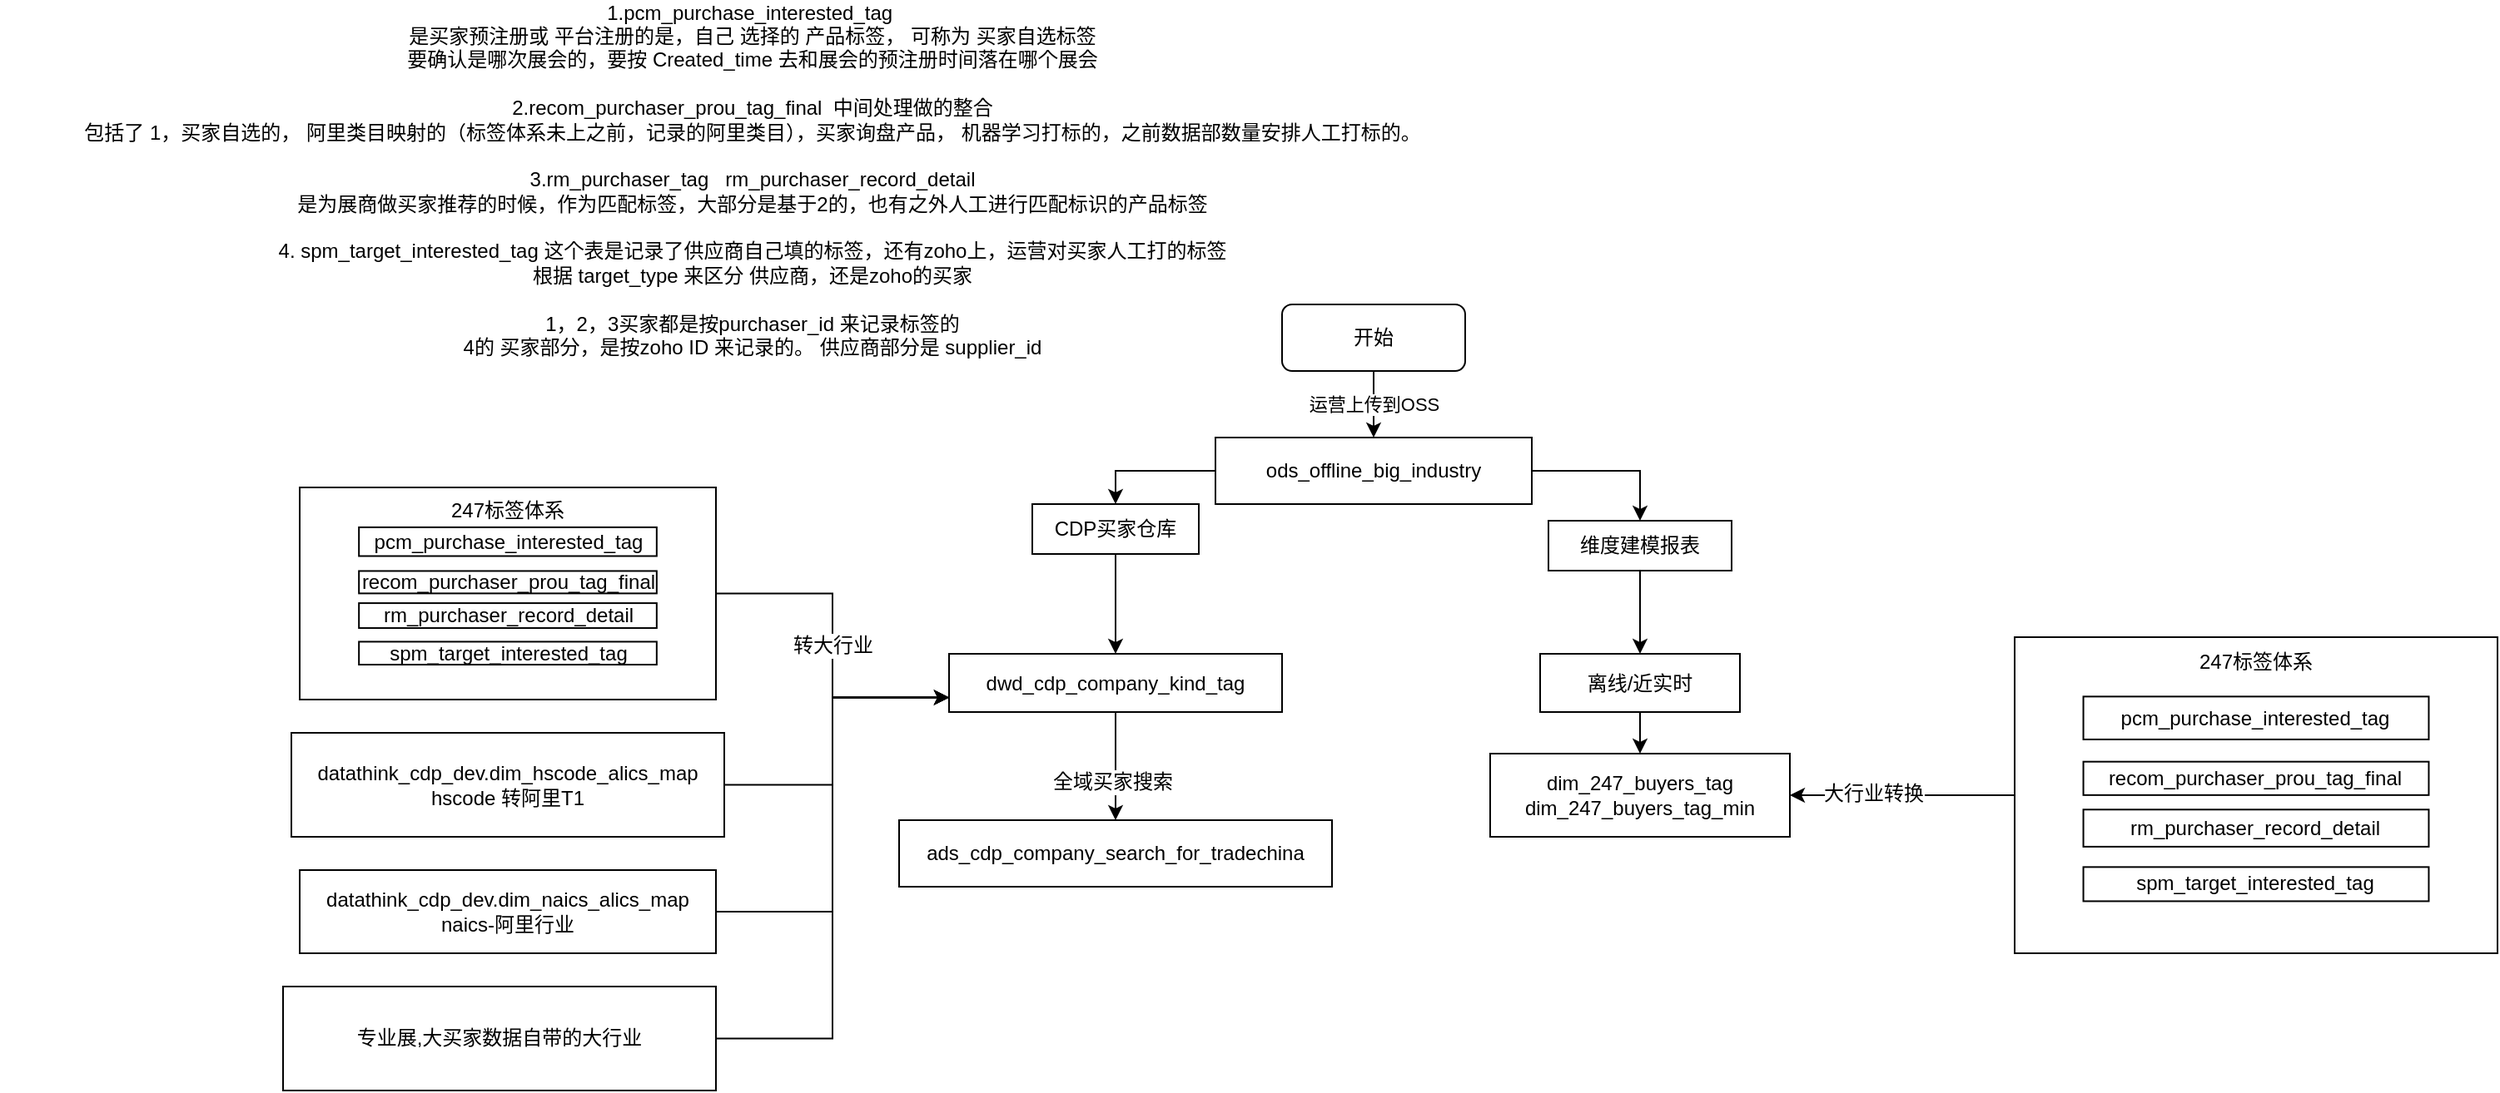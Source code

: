 <mxfile version="20.8.16" type="github">
  <diagram name="第 1 页" id="B3u7i0iakRDpiP1eP3sG">
    <mxGraphModel dx="2261" dy="1965" grid="1" gridSize="10" guides="1" tooltips="1" connect="1" arrows="1" fold="1" page="1" pageScale="1" pageWidth="827" pageHeight="1169" math="0" shadow="0">
      <root>
        <mxCell id="0" />
        <mxCell id="1" parent="0" />
        <mxCell id="-iG656EBkBJgbwyvgkrw-10" value="运营上传到OSS" style="edgeStyle=orthogonalEdgeStyle;rounded=0;orthogonalLoop=1;jettySize=auto;html=1;" parent="1" source="-iG656EBkBJgbwyvgkrw-8" target="-iG656EBkBJgbwyvgkrw-9" edge="1">
          <mxGeometry relative="1" as="geometry" />
        </mxCell>
        <mxCell id="-iG656EBkBJgbwyvgkrw-8" value="开始" style="rounded=1;whiteSpace=wrap;html=1;" parent="1" vertex="1">
          <mxGeometry x="30" y="50" width="110" height="40" as="geometry" />
        </mxCell>
        <mxCell id="-iG656EBkBJgbwyvgkrw-13" style="edgeStyle=orthogonalEdgeStyle;rounded=0;orthogonalLoop=1;jettySize=auto;html=1;entryX=0.5;entryY=0;entryDx=0;entryDy=0;" parent="1" source="-iG656EBkBJgbwyvgkrw-9" target="-iG656EBkBJgbwyvgkrw-11" edge="1">
          <mxGeometry relative="1" as="geometry" />
        </mxCell>
        <mxCell id="-iG656EBkBJgbwyvgkrw-14" style="edgeStyle=orthogonalEdgeStyle;rounded=0;orthogonalLoop=1;jettySize=auto;html=1;entryX=0.5;entryY=0;entryDx=0;entryDy=0;" parent="1" source="-iG656EBkBJgbwyvgkrw-9" target="-iG656EBkBJgbwyvgkrw-12" edge="1">
          <mxGeometry relative="1" as="geometry" />
        </mxCell>
        <mxCell id="-iG656EBkBJgbwyvgkrw-9" value="ods_offline_big_industry" style="rounded=0;whiteSpace=wrap;html=1;" parent="1" vertex="1">
          <mxGeometry x="-10" y="130" width="190" height="40" as="geometry" />
        </mxCell>
        <mxCell id="-iG656EBkBJgbwyvgkrw-63" value="" style="edgeStyle=orthogonalEdgeStyle;rounded=0;orthogonalLoop=1;jettySize=auto;html=1;fontFamily=Helvetica;fontSize=12;fontColor=default;" parent="1" source="-iG656EBkBJgbwyvgkrw-11" target="-iG656EBkBJgbwyvgkrw-62" edge="1">
          <mxGeometry relative="1" as="geometry" />
        </mxCell>
        <mxCell id="-iG656EBkBJgbwyvgkrw-11" value="CDP买家仓库" style="whiteSpace=wrap;html=1;rounded=0;" parent="1" vertex="1">
          <mxGeometry x="-120" y="170" width="100" height="30" as="geometry" />
        </mxCell>
        <mxCell id="-iG656EBkBJgbwyvgkrw-46" style="edgeStyle=orthogonalEdgeStyle;rounded=0;orthogonalLoop=1;jettySize=auto;html=1;fontFamily=Helvetica;fontSize=12;fontColor=default;" parent="1" source="-iG656EBkBJgbwyvgkrw-12" target="-iG656EBkBJgbwyvgkrw-18" edge="1">
          <mxGeometry relative="1" as="geometry" />
        </mxCell>
        <mxCell id="-iG656EBkBJgbwyvgkrw-12" value="维度建模报表" style="whiteSpace=wrap;html=1;rounded=0;" parent="1" vertex="1">
          <mxGeometry x="190" y="180" width="110" height="30" as="geometry" />
        </mxCell>
        <mxCell id="-iG656EBkBJgbwyvgkrw-22" value="" style="edgeStyle=orthogonalEdgeStyle;rounded=0;orthogonalLoop=1;jettySize=auto;html=1;" parent="1" source="-iG656EBkBJgbwyvgkrw-18" target="-iG656EBkBJgbwyvgkrw-21" edge="1">
          <mxGeometry relative="1" as="geometry" />
        </mxCell>
        <mxCell id="-iG656EBkBJgbwyvgkrw-18" value="离线/近实时" style="whiteSpace=wrap;html=1;rounded=0;" parent="1" vertex="1">
          <mxGeometry x="185" y="260" width="120" height="35" as="geometry" />
        </mxCell>
        <mxCell id="-iG656EBkBJgbwyvgkrw-21" value="dim_247_buyers_tag&lt;br&gt;dim_247_buyers_tag_min" style="whiteSpace=wrap;html=1;rounded=0;" parent="1" vertex="1">
          <mxGeometry x="155" y="320" width="180" height="50" as="geometry" />
        </mxCell>
        <mxCell id="-iG656EBkBJgbwyvgkrw-30" value="1.pcm_purchase_interested_tag&amp;nbsp;&lt;br&gt;是买家预注册或&amp;nbsp;平台注册的是，自己&amp;nbsp;选择的&amp;nbsp;产品标签，&amp;nbsp;可称为&amp;nbsp;买家自选标签&lt;br&gt;要确认是哪次展会的，要按&amp;nbsp;Created_time&amp;nbsp;去和展会的预注册时间落在哪个展会&lt;br&gt;&lt;br&gt;2.recom_purchaser_prou_tag_final&amp;nbsp;&amp;nbsp;中间处理做的整合&lt;br&gt;包括了&amp;nbsp;1，买家自选的，&amp;nbsp;阿里类目映射的（标签体系未上之前，记录的阿里类目），买家询盘产品，&amp;nbsp;机器学习打标的，之前数据部数量安排人工打标的。&lt;br&gt;&lt;br&gt;3.rm_purchaser_tag&amp;nbsp;&amp;nbsp;&amp;nbsp;rm_purchaser_record_detail&lt;br&gt;是为展商做买家推荐的时候，作为匹配标签，大部分是基于2的，也有之外人工进行匹配标识的产品标签&lt;br&gt;&lt;br&gt;4.&amp;nbsp;spm_target_interested_tag&amp;nbsp;这个表是记录了供应商自己填的标签，还有zoho上，运营对买家人工打的标签&lt;br&gt;根据&amp;nbsp;target_type&amp;nbsp;来区分&amp;nbsp;供应商，还是zoho的买家&lt;br&gt;&lt;br&gt;1，2，3买家都是按purchaser_id&amp;nbsp;来记录标签的&lt;br&gt;4的&amp;nbsp;买家部分，是按zoho&amp;nbsp;ID&amp;nbsp;来记录的。&amp;nbsp;供应商部分是&amp;nbsp;supplier_id" style="text;html=1;strokeColor=none;fillColor=none;align=center;verticalAlign=middle;whiteSpace=wrap;rounded=0;" parent="1" vertex="1">
          <mxGeometry x="-740" y="-40" width="904" height="30" as="geometry" />
        </mxCell>
        <mxCell id="-iG656EBkBJgbwyvgkrw-40" style="edgeStyle=orthogonalEdgeStyle;rounded=0;orthogonalLoop=1;jettySize=auto;html=1;entryX=1;entryY=0.5;entryDx=0;entryDy=0;fontFamily=Helvetica;fontSize=12;fontColor=default;" parent="1" source="-iG656EBkBJgbwyvgkrw-32" target="-iG656EBkBJgbwyvgkrw-21" edge="1">
          <mxGeometry relative="1" as="geometry" />
        </mxCell>
        <mxCell id="-iG656EBkBJgbwyvgkrw-41" value="大行业转换" style="edgeLabel;html=1;align=center;verticalAlign=middle;resizable=0;points=[];fontSize=12;fontFamily=Helvetica;fontColor=default;" parent="-iG656EBkBJgbwyvgkrw-40" vertex="1" connectable="0">
          <mxGeometry x="0.262" y="-1" relative="1" as="geometry">
            <mxPoint as="offset" />
          </mxGeometry>
        </mxCell>
        <mxCell id="-iG656EBkBJgbwyvgkrw-32" value="247标签体系" style="rounded=0;whiteSpace=wrap;html=1;container=1;spacingBottom=160;" parent="1" vertex="1">
          <mxGeometry x="470" y="250" width="290" height="190" as="geometry">
            <mxRectangle x="740" y="490" width="110" height="310" as="alternateBounds" />
          </mxGeometry>
        </mxCell>
        <mxCell id="-iG656EBkBJgbwyvgkrw-34" value="pcm_purchase_interested_tag" style="rounded=0;whiteSpace=wrap;html=1;" parent="-iG656EBkBJgbwyvgkrw-32" vertex="1">
          <mxGeometry x="41.271" y="35.694" width="207.454" height="25.773" as="geometry" />
        </mxCell>
        <mxCell id="-iG656EBkBJgbwyvgkrw-27" value="recom_purchaser_prou_tag_final" style="rounded=0;whiteSpace=wrap;html=1;" parent="-iG656EBkBJgbwyvgkrw-32" vertex="1">
          <mxGeometry x="41.271" y="74.847" width="207.454" height="20.073" as="geometry" />
        </mxCell>
        <mxCell id="-iG656EBkBJgbwyvgkrw-28" value="rm_purchaser_record_detail" style="rounded=0;whiteSpace=wrap;html=1;" parent="-iG656EBkBJgbwyvgkrw-32" vertex="1">
          <mxGeometry x="41.271" y="103.634" width="207.454" height="22.317" as="geometry" />
        </mxCell>
        <mxCell id="-iG656EBkBJgbwyvgkrw-29" value="spm_target_interested_tag" style="rounded=0;whiteSpace=wrap;html=1;" parent="-iG656EBkBJgbwyvgkrw-32" vertex="1">
          <mxGeometry x="41.271" y="138.18" width="207.454" height="20.541" as="geometry" />
        </mxCell>
        <mxCell id="-iG656EBkBJgbwyvgkrw-83" value="转大行业" style="edgeStyle=orthogonalEdgeStyle;rounded=0;orthogonalLoop=1;jettySize=auto;html=1;entryX=0;entryY=0.75;entryDx=0;entryDy=0;fontFamily=Helvetica;fontSize=12;fontColor=default;" parent="1" source="-iG656EBkBJgbwyvgkrw-57" target="-iG656EBkBJgbwyvgkrw-62" edge="1">
          <mxGeometry relative="1" as="geometry" />
        </mxCell>
        <mxCell id="-iG656EBkBJgbwyvgkrw-57" value="247标签体系" style="rounded=0;whiteSpace=wrap;html=1;container=1;spacingBottom=100;" parent="1" vertex="1">
          <mxGeometry x="-560" y="160" width="250" height="127.5" as="geometry">
            <mxRectangle x="740" y="490" width="110" height="310" as="alternateBounds" />
          </mxGeometry>
        </mxCell>
        <mxCell id="-iG656EBkBJgbwyvgkrw-58" value="pcm_purchase_interested_tag" style="rounded=0;whiteSpace=wrap;html=1;" parent="-iG656EBkBJgbwyvgkrw-57" vertex="1">
          <mxGeometry x="35.578" y="23.953" width="178.839" height="17.295" as="geometry" />
        </mxCell>
        <mxCell id="-iG656EBkBJgbwyvgkrw-59" value="recom_purchaser_prou_tag_final" style="rounded=0;whiteSpace=wrap;html=1;" parent="-iG656EBkBJgbwyvgkrw-57" vertex="1">
          <mxGeometry x="35.578" y="50.227" width="178.839" height="13.47" as="geometry" />
        </mxCell>
        <mxCell id="-iG656EBkBJgbwyvgkrw-60" value="rm_purchaser_record_detail" style="rounded=0;whiteSpace=wrap;html=1;" parent="-iG656EBkBJgbwyvgkrw-57" vertex="1">
          <mxGeometry x="35.578" y="69.544" width="178.839" height="14.976" as="geometry" />
        </mxCell>
        <mxCell id="-iG656EBkBJgbwyvgkrw-61" value="spm_target_interested_tag" style="rounded=0;whiteSpace=wrap;html=1;" parent="-iG656EBkBJgbwyvgkrw-57" vertex="1">
          <mxGeometry x="35.578" y="92.726" width="178.839" height="13.784" as="geometry" />
        </mxCell>
        <mxCell id="-iG656EBkBJgbwyvgkrw-79" style="edgeStyle=orthogonalEdgeStyle;rounded=0;orthogonalLoop=1;jettySize=auto;html=1;exitX=0.5;exitY=1;exitDx=0;exitDy=0;fontFamily=Helvetica;fontSize=12;fontColor=default;" parent="1" source="-iG656EBkBJgbwyvgkrw-62" target="-iG656EBkBJgbwyvgkrw-78" edge="1">
          <mxGeometry relative="1" as="geometry" />
        </mxCell>
        <mxCell id="-iG656EBkBJgbwyvgkrw-80" value="全域买家搜索" style="edgeLabel;html=1;align=center;verticalAlign=middle;resizable=0;points=[];fontSize=12;fontFamily=Helvetica;fontColor=default;" parent="-iG656EBkBJgbwyvgkrw-79" vertex="1" connectable="0">
          <mxGeometry x="0.282" y="-2" relative="1" as="geometry">
            <mxPoint as="offset" />
          </mxGeometry>
        </mxCell>
        <mxCell id="-iG656EBkBJgbwyvgkrw-62" value="dwd_cdp_company_kind_tag" style="whiteSpace=wrap;html=1;rounded=0;" parent="1" vertex="1">
          <mxGeometry x="-170" y="260" width="200" height="35" as="geometry" />
        </mxCell>
        <mxCell id="-iG656EBkBJgbwyvgkrw-85" style="edgeStyle=orthogonalEdgeStyle;rounded=0;orthogonalLoop=1;jettySize=auto;html=1;entryX=0;entryY=0.75;entryDx=0;entryDy=0;fontFamily=Helvetica;fontSize=12;fontColor=default;" parent="1" source="-iG656EBkBJgbwyvgkrw-67" target="-iG656EBkBJgbwyvgkrw-62" edge="1">
          <mxGeometry relative="1" as="geometry" />
        </mxCell>
        <mxCell id="-iG656EBkBJgbwyvgkrw-67" value="datathink_cdp_dev.dim_naics_alics_map&lt;br&gt;naics-阿里行业" style="whiteSpace=wrap;html=1;rounded=0;" parent="1" vertex="1">
          <mxGeometry x="-560" y="390" width="250" height="50" as="geometry" />
        </mxCell>
        <mxCell id="-iG656EBkBJgbwyvgkrw-84" style="edgeStyle=orthogonalEdgeStyle;rounded=0;orthogonalLoop=1;jettySize=auto;html=1;entryX=0;entryY=0.75;entryDx=0;entryDy=0;fontFamily=Helvetica;fontSize=12;fontColor=default;" parent="1" source="-iG656EBkBJgbwyvgkrw-68" target="-iG656EBkBJgbwyvgkrw-62" edge="1">
          <mxGeometry relative="1" as="geometry">
            <Array as="points">
              <mxPoint x="-240" y="339" />
              <mxPoint x="-240" y="286" />
            </Array>
          </mxGeometry>
        </mxCell>
        <mxCell id="-iG656EBkBJgbwyvgkrw-68" value="datathink_cdp_dev.dim_hscode_alics_map&lt;br&gt;hscode 转阿里T1" style="whiteSpace=wrap;html=1;rounded=0;" parent="1" vertex="1">
          <mxGeometry x="-565" y="307.5" width="260" height="62.5" as="geometry" />
        </mxCell>
        <mxCell id="-iG656EBkBJgbwyvgkrw-78" value="ads_cdp_company_search_for_tradechina" style="whiteSpace=wrap;html=1;rounded=0;" parent="1" vertex="1">
          <mxGeometry x="-200" y="360" width="260" height="40" as="geometry" />
        </mxCell>
        <mxCell id="-iG656EBkBJgbwyvgkrw-86" style="edgeStyle=orthogonalEdgeStyle;rounded=0;orthogonalLoop=1;jettySize=auto;html=1;entryX=0;entryY=0.75;entryDx=0;entryDy=0;fontFamily=Helvetica;fontSize=12;fontColor=default;" parent="1" source="-iG656EBkBJgbwyvgkrw-81" target="-iG656EBkBJgbwyvgkrw-62" edge="1">
          <mxGeometry relative="1" as="geometry" />
        </mxCell>
        <mxCell id="-iG656EBkBJgbwyvgkrw-81" value="专业展,大买家数据自带的大行业" style="whiteSpace=wrap;html=1;rounded=0;" parent="1" vertex="1">
          <mxGeometry x="-570" y="460" width="260" height="62.5" as="geometry" />
        </mxCell>
      </root>
    </mxGraphModel>
  </diagram>
</mxfile>
